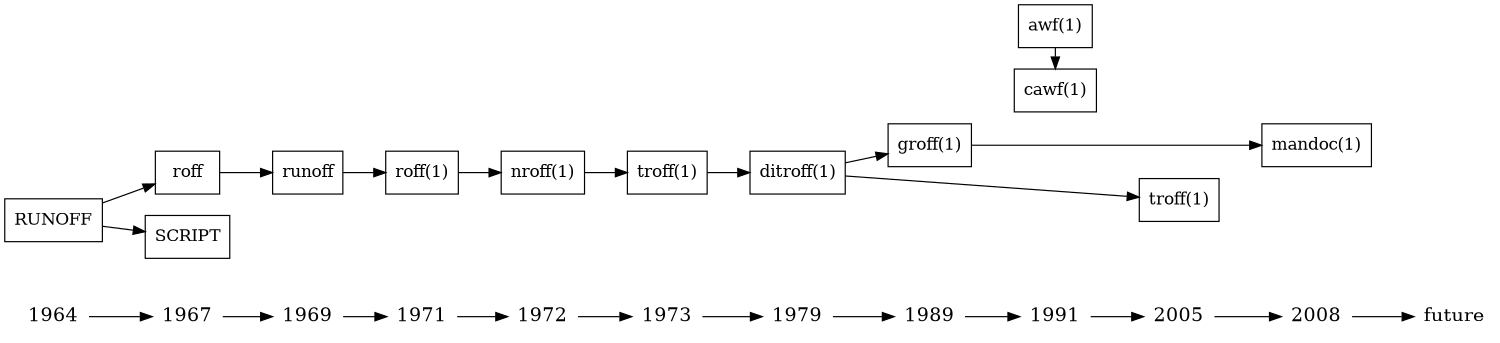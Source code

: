 digraph manpages {
	rankdir=LR;
	size="10,20";

	{
		node [shape=plaintext, fontsize=16];
		1964 -> 1967 -> 1969 -> 1971 -> 1972 -> 1973 -> 1979 -> 
		1989 -> 1991 -> 2005 -> 2008 -> "future";
	}

	node [shape=box];

	runoff1 [label="RUNOFF" URL="#x1964_RUNOFF"];
	runoff2 [label="roff" URL="#x1967_roff"];
	script [label="SCRIPT" URL="#x1967_SCRIPT"];
	runoff3 [label="runoff" URL="#x1969"]; 
	roff [label="roff(1)" URL="#x1971"];
	nroff [label="nroff(1)" URL="#x1972"];
	troff [label="troff(1)" URL="#x1973"];
	ditroff [label="ditroff(1)" URL="#x1979"];
	groff [label="groff(1)" URL="#x1989_groff"];
	awf [label="awf(1)" URL="#x1991_awf"];
	cawf [label="cawf(1)" URL="#x1991_cawf"];
	htroff [label="troff(1)" URL="#x2005_troff"];
	mandoc [label="mandoc(1)" URL="#x2008_mandoc"];

	{ rank = same; 1964 runoff1 };
	{ rank = same; 1967 script runoff2 };
	{ rank = same; 1969 runoff3 };
	{ rank = same; 1971 roff };
	{ rank = same; 1972 nroff };
	{ rank = same; 1973 troff; }
	{ rank = same; 1979 ditroff; }
	{ rank = same; 1989 groff; }
	{ rank = same; 1991 awf cawf; }
	{ rank = same; 2005 htroff; }
	{ rank = same; 2008 mandoc; }

	subgraph prehistory {
		node [style=filled];
		runoff1 -> runoff2 -> runoff3;
		runoff1 -> script;
		label="Prehistory";
		color=blue
	}

	runoff3 -> roff;
	roff -> nroff;
	nroff -> troff;
	troff -> ditroff;
	ditroff -> groff;
	ditroff -> htroff;
	groff -> mandoc;
	awf -> cawf;
}
